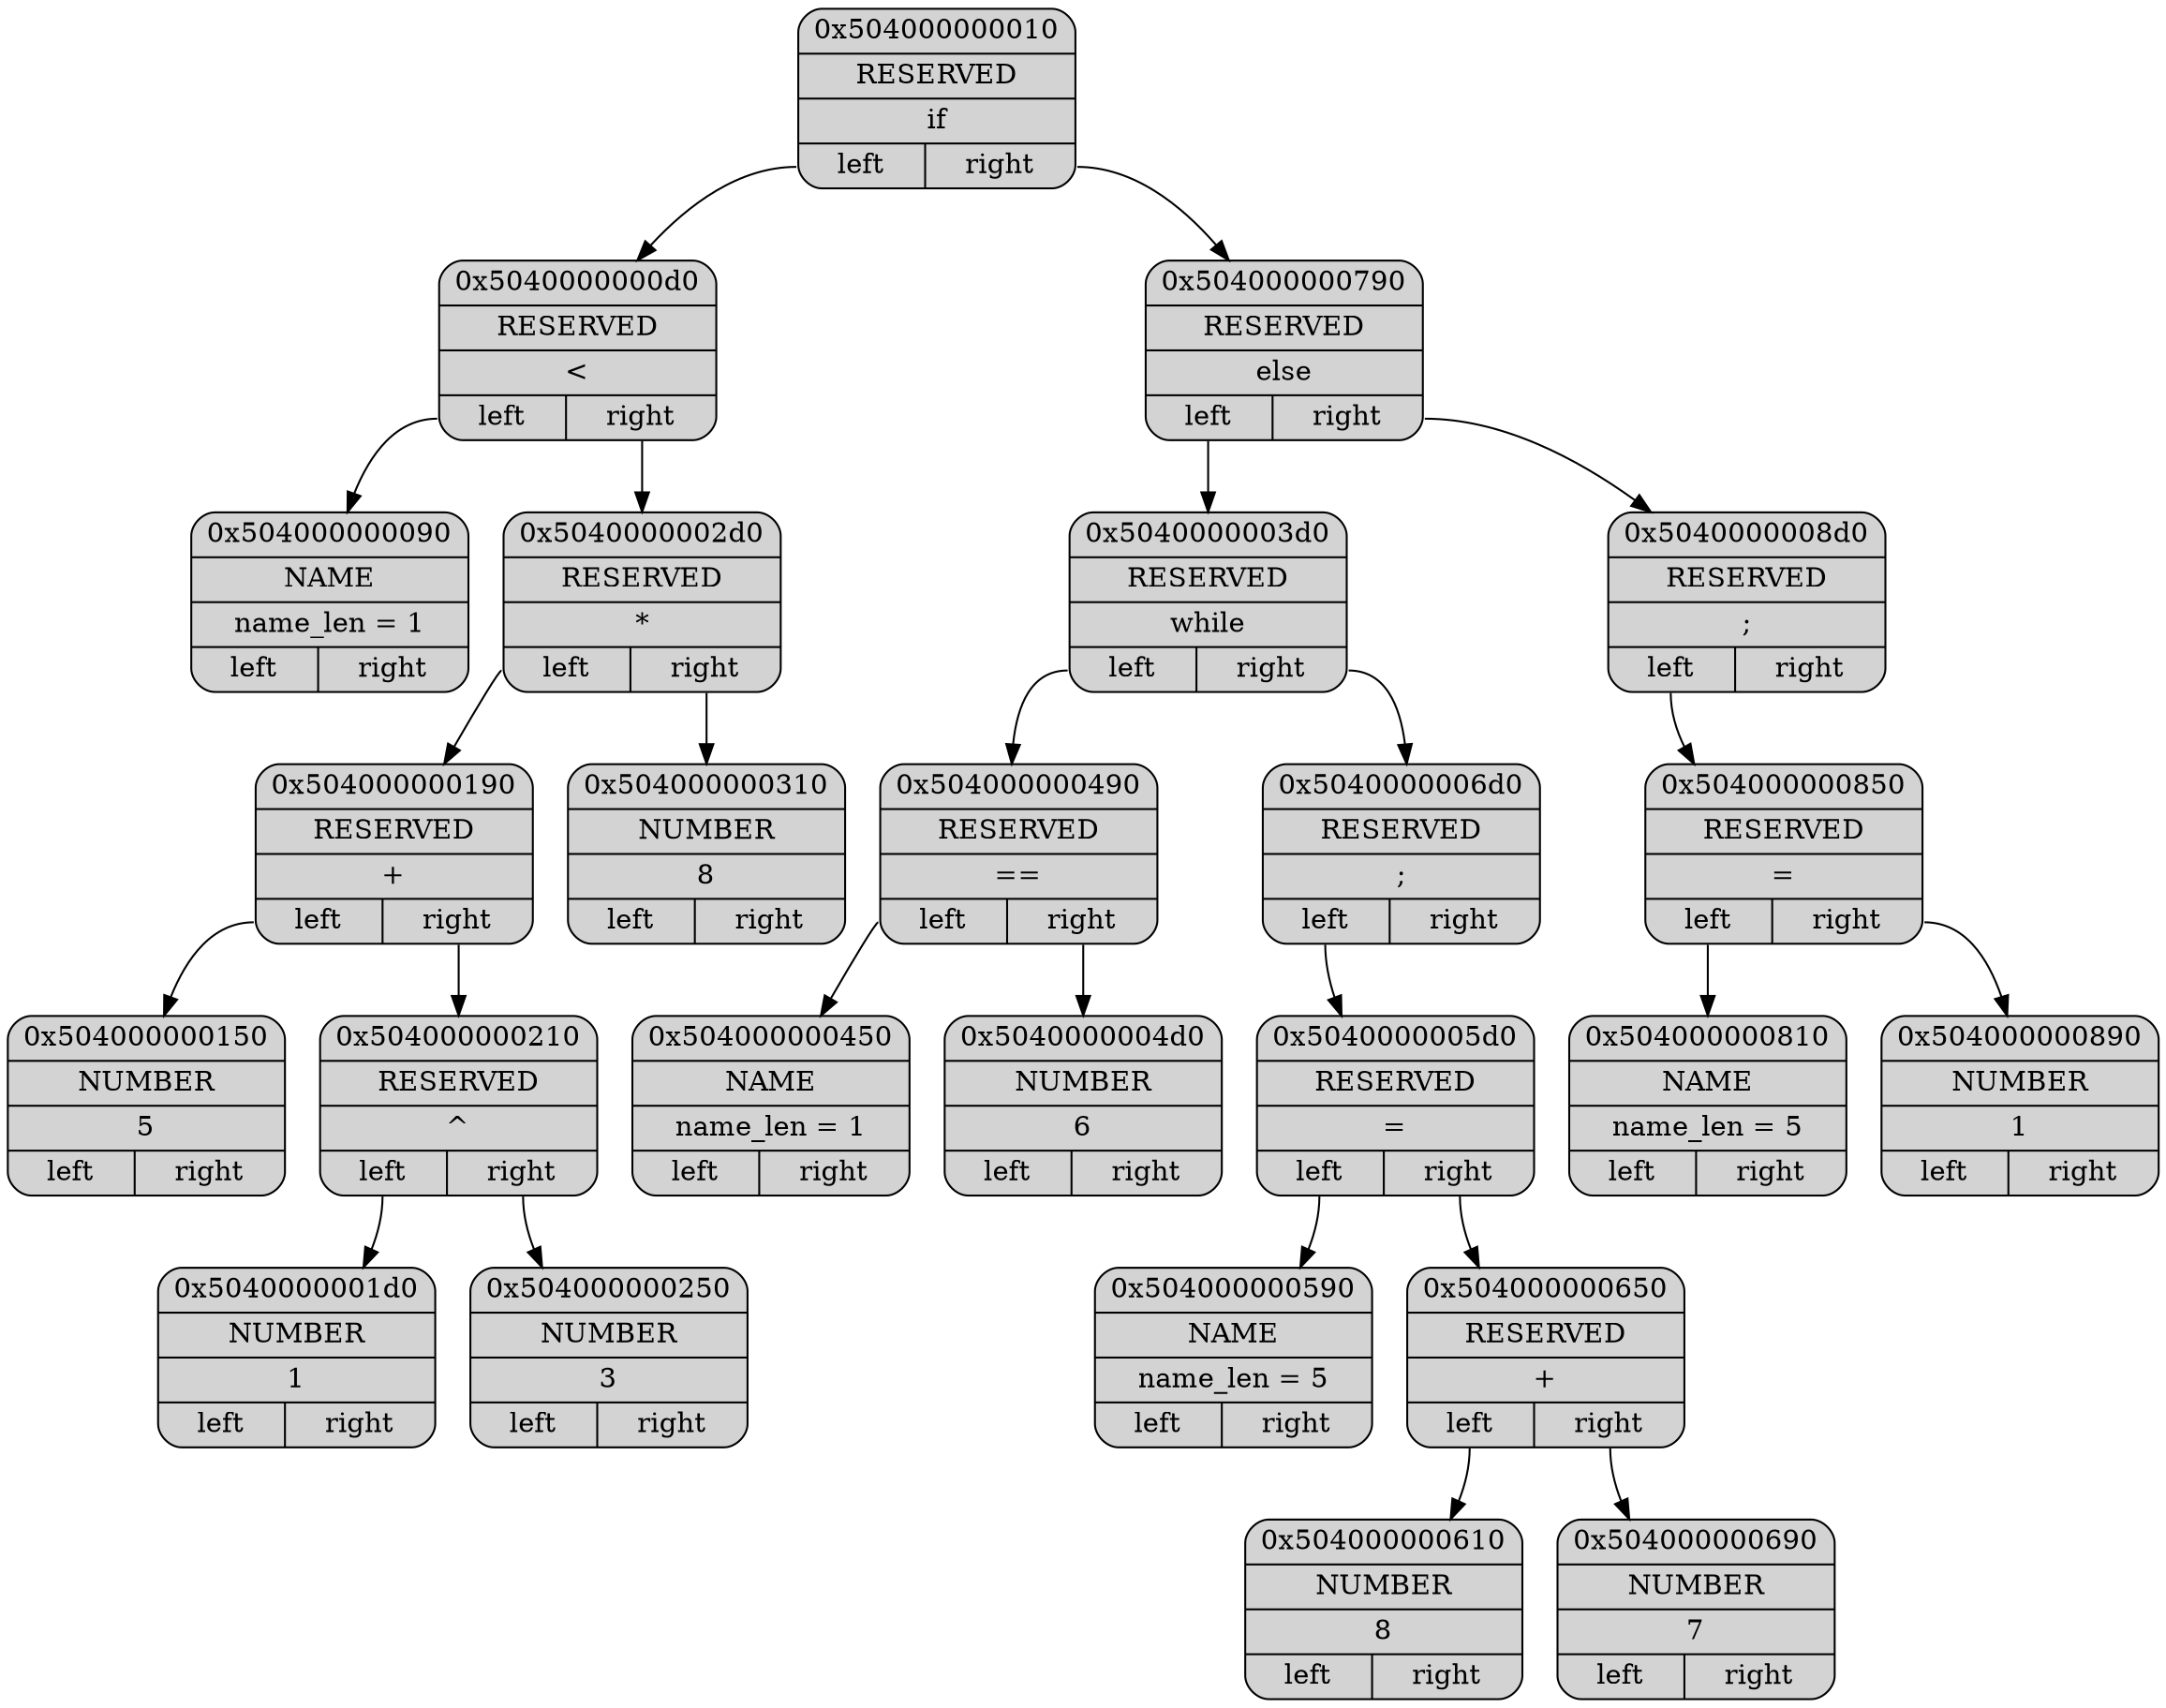 digraph G
{
node[shape="record", style="rounded, filled"];

p0x504000000010[label = "{ <ptr> 0x504000000010 | <type> RESERVED | <data> \if | { <l>left|<r>right } }"];
p0x5040000000d0[label = "{ <ptr> 0x5040000000d0 | <type> RESERVED | <data> \< | { <l>left|<r>right } }"];
p0x504000000090[label = "{ <ptr> 0x504000000090 | <type> NAME | <data> name_len = 1 | { <l>left|<r>right } }"];
p0x5040000002d0[label = "{ <ptr> 0x5040000002d0 | <type> RESERVED | <data> \* | { <l>left|<r>right } }"];
p0x504000000190[label = "{ <ptr> 0x504000000190 | <type> RESERVED | <data> \+ | { <l>left|<r>right } }"];
p0x504000000150[label = "{ <ptr> 0x504000000150 | <type> NUMBER | <data> 5 | { <l>left|<r>right } }"];
p0x504000000210[label = "{ <ptr> 0x504000000210 | <type> RESERVED | <data> \^ | { <l>left|<r>right } }"];
p0x5040000001d0[label = "{ <ptr> 0x5040000001d0 | <type> NUMBER | <data> 1 | { <l>left|<r>right } }"];
p0x504000000250[label = "{ <ptr> 0x504000000250 | <type> NUMBER | <data> 3 | { <l>left|<r>right } }"];
p0x504000000310[label = "{ <ptr> 0x504000000310 | <type> NUMBER | <data> 8 | { <l>left|<r>right } }"];
p0x504000000790[label = "{ <ptr> 0x504000000790 | <type> RESERVED | <data> \else | { <l>left|<r>right } }"];
p0x5040000003d0[label = "{ <ptr> 0x5040000003d0 | <type> RESERVED | <data> \while | { <l>left|<r>right } }"];
p0x504000000490[label = "{ <ptr> 0x504000000490 | <type> RESERVED | <data> \== | { <l>left|<r>right } }"];
p0x504000000450[label = "{ <ptr> 0x504000000450 | <type> NAME | <data> name_len = 1 | { <l>left|<r>right } }"];
p0x5040000004d0[label = "{ <ptr> 0x5040000004d0 | <type> NUMBER | <data> 6 | { <l>left|<r>right } }"];
p0x5040000006d0[label = "{ <ptr> 0x5040000006d0 | <type> RESERVED | <data> \; | { <l>left|<r>right } }"];
p0x5040000005d0[label = "{ <ptr> 0x5040000005d0 | <type> RESERVED | <data> \= | { <l>left|<r>right } }"];
p0x504000000590[label = "{ <ptr> 0x504000000590 | <type> NAME | <data> name_len = 5 | { <l>left|<r>right } }"];
p0x504000000650[label = "{ <ptr> 0x504000000650 | <type> RESERVED | <data> \+ | { <l>left|<r>right } }"];
p0x504000000610[label = "{ <ptr> 0x504000000610 | <type> NUMBER | <data> 8 | { <l>left|<r>right } }"];
p0x504000000690[label = "{ <ptr> 0x504000000690 | <type> NUMBER | <data> 7 | { <l>left|<r>right } }"];
p0x5040000008d0[label = "{ <ptr> 0x5040000008d0 | <type> RESERVED | <data> \; | { <l>left|<r>right } }"];
p0x504000000850[label = "{ <ptr> 0x504000000850 | <type> RESERVED | <data> \= | { <l>left|<r>right } }"];
p0x504000000810[label = "{ <ptr> 0x504000000810 | <type> NAME | <data> name_len = 5 | { <l>left|<r>right } }"];
p0x504000000890[label = "{ <ptr> 0x504000000890 | <type> NUMBER | <data> 1 | { <l>left|<r>right } }"];

p0x504000000010:<l> -> p0x5040000000d0
p0x5040000000d0:<l> -> p0x504000000090
p0x5040000000d0:<r> -> p0x5040000002d0
p0x5040000002d0:<l> -> p0x504000000190
p0x504000000190:<l> -> p0x504000000150
p0x504000000190:<r> -> p0x504000000210
p0x504000000210:<l> -> p0x5040000001d0
p0x504000000210:<r> -> p0x504000000250
p0x5040000002d0:<r> -> p0x504000000310
p0x504000000010:<r> -> p0x504000000790
p0x504000000790:<l> -> p0x5040000003d0
p0x5040000003d0:<l> -> p0x504000000490
p0x504000000490:<l> -> p0x504000000450
p0x504000000490:<r> -> p0x5040000004d0
p0x5040000003d0:<r> -> p0x5040000006d0
p0x5040000006d0:<l> -> p0x5040000005d0
p0x5040000005d0:<l> -> p0x504000000590
p0x5040000005d0:<r> -> p0x504000000650
p0x504000000650:<l> -> p0x504000000610
p0x504000000650:<r> -> p0x504000000690
p0x504000000790:<r> -> p0x5040000008d0
p0x5040000008d0:<l> -> p0x504000000850
p0x504000000850:<l> -> p0x504000000810
p0x504000000850:<r> -> p0x504000000890
}
